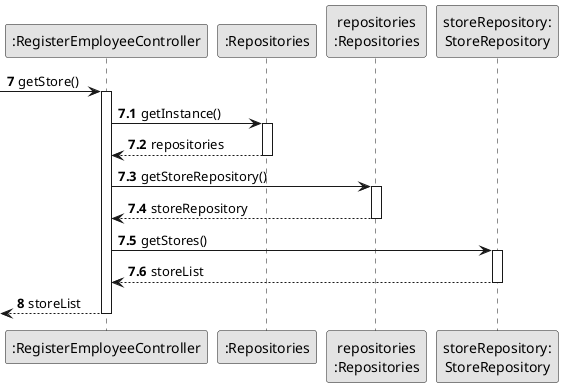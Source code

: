 @startuml
skinparam monochrome true
skinparam packageStyle rectangle
skinparam shadowing false

autonumber 7

'hide footbox
participant ":RegisterEmployeeController" as CTRL
participant ":Repositories" as RepositorySingleton
participant "repositories\n:Repositories" as PLAT
participant "storeRepository:\nStoreRepository" as STRR



          -> CTRL : getStore()
                    activate CTRL
                    autonumber 7.1
                            CTRL -> RepositorySingleton : getInstance()
                            activate RepositorySingleton

                                RepositorySingleton --> CTRL: repositories
                            deactivate RepositorySingleton

                            CTRL -> PLAT : getStoreRepository()
                            activate PLAT

                                PLAT --> CTRL : storeRepository
                            deactivate PLAT

                            CTRL -> STRR : getStores()
                            activate STRR

                                STRR --> CTRL : storeList

                            deactivate STRR

                        autonumber 8
                        <-- CTRL : storeList

                        deactivate CTRL

@enduml